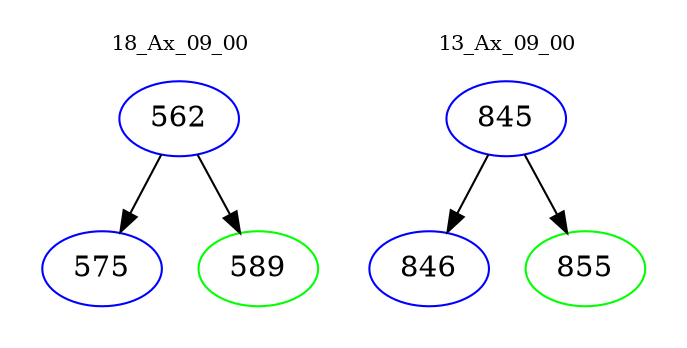 digraph{
subgraph cluster_0 {
color = white
label = "18_Ax_09_00";
fontsize=10;
T0_562 [label="562", color="blue"]
T0_562 -> T0_575 [color="black"]
T0_575 [label="575", color="blue"]
T0_562 -> T0_589 [color="black"]
T0_589 [label="589", color="green"]
}
subgraph cluster_1 {
color = white
label = "13_Ax_09_00";
fontsize=10;
T1_845 [label="845", color="blue"]
T1_845 -> T1_846 [color="black"]
T1_846 [label="846", color="blue"]
T1_845 -> T1_855 [color="black"]
T1_855 [label="855", color="green"]
}
}

